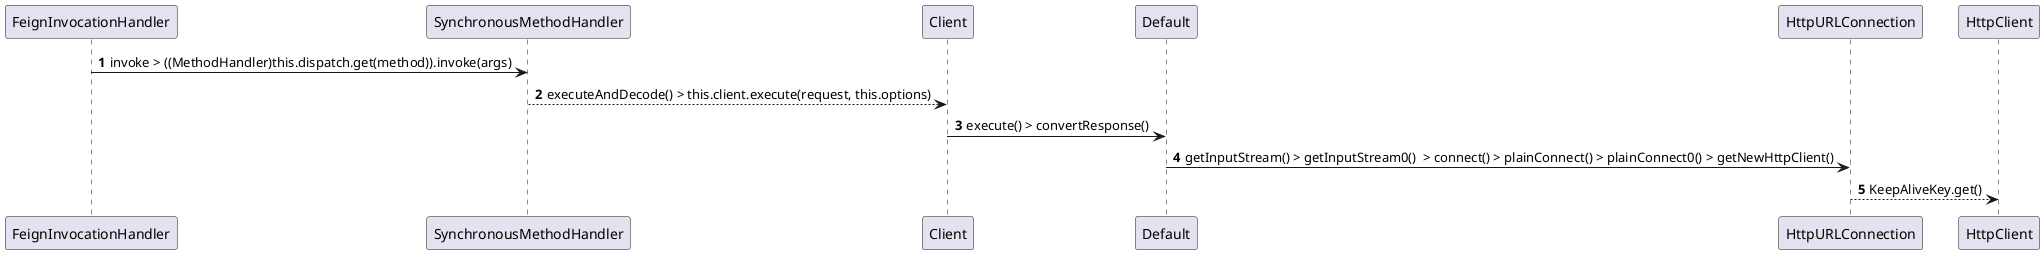 @startuml
'https://plantuml.com/sequence-diagram

autonumber

FeignInvocationHandler -> SynchronousMethodHandler: invoke > ((MethodHandler)this.dispatch.get(method)).invoke(args)
SynchronousMethodHandler --> Client: executeAndDecode() > this.client.execute(request, this.options)

Client -> Default:execute() > convertResponse()
Default -> HttpURLConnection: getInputStream() > getInputStream0()  > connect() > plainConnect() > plainConnect0() > getNewHttpClient()
HttpURLConnection --> HttpClient: KeepAliveKey.get()
@enduml